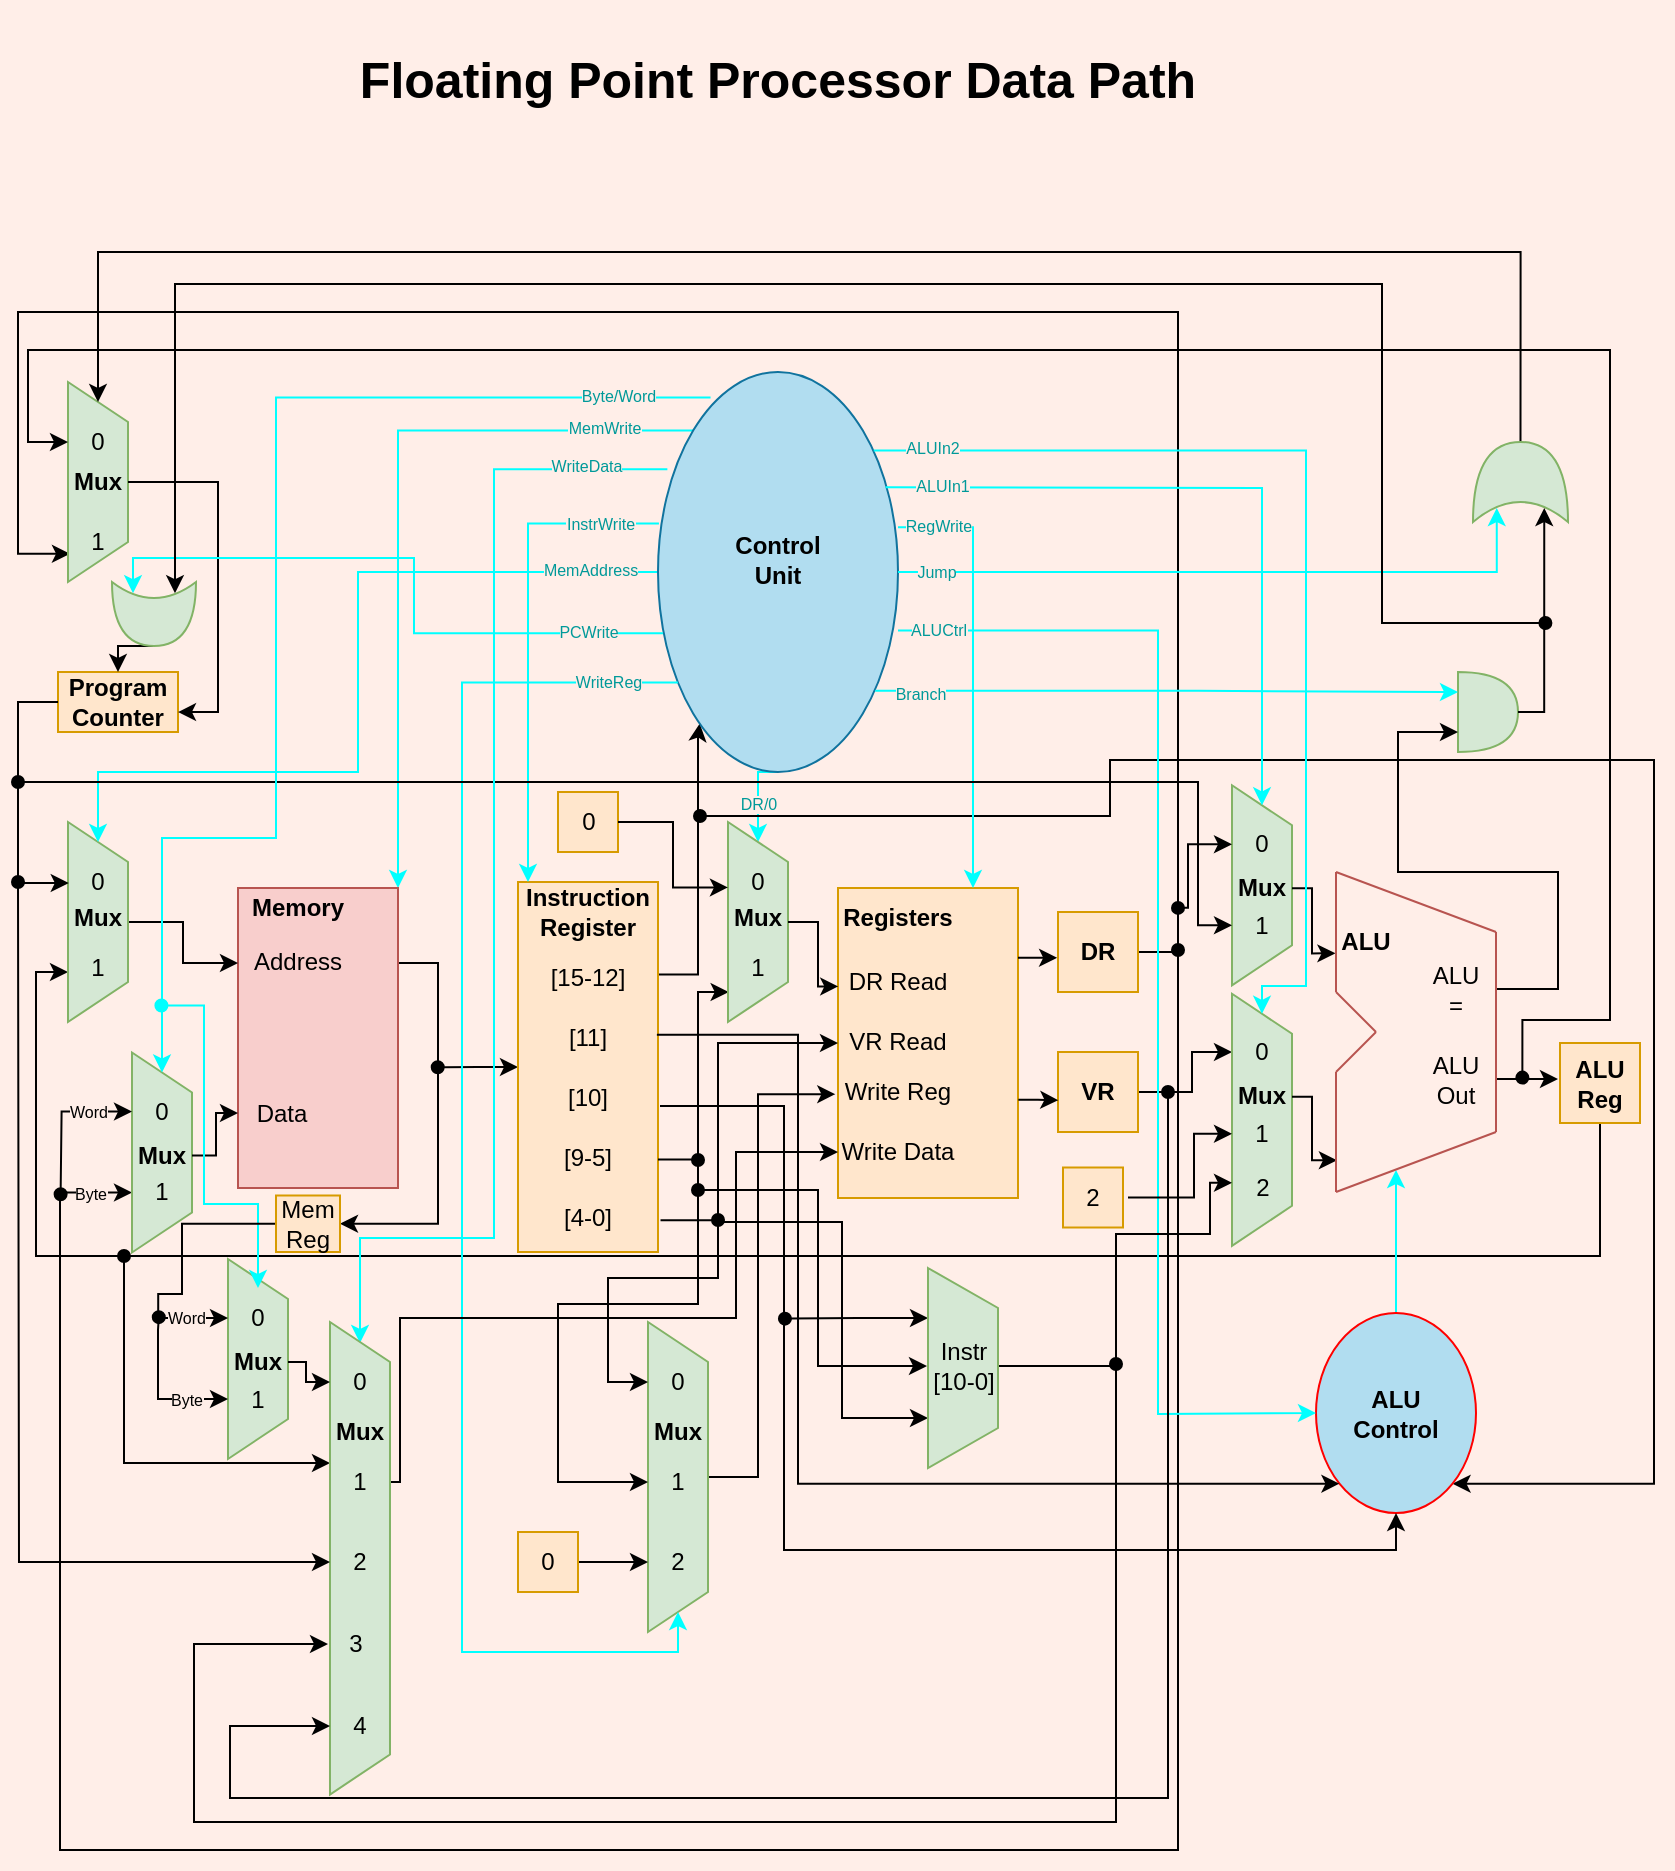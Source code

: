 <mxfile version="22.1.18" type="device">
  <diagram name="Page-1" id="n6WDErjg5EaIUYMFMRa-">
    <mxGraphModel dx="1050" dy="717" grid="0" gridSize="10" guides="1" tooltips="1" connect="1" arrows="1" fold="1" page="1" pageScale="1" pageWidth="850" pageHeight="1100" background="#FFEEE8" math="0" shadow="0">
      <root>
        <mxCell id="0" />
        <mxCell id="1" parent="0" />
        <mxCell id="vWUKw7Tt6wdVIQnbqpad-171" style="edgeStyle=orthogonalEdgeStyle;rounded=0;orthogonalLoop=1;jettySize=auto;html=1;exitX=1;exitY=0;exitDx=0;exitDy=0;entryX=0;entryY=1;entryDx=0;entryDy=0;endArrow=none;endFill=0;startArrow=classic;startFill=1;strokeColor=#00FFFF;" parent="1" source="vWUKw7Tt6wdVIQnbqpad-2" target="vWUKw7Tt6wdVIQnbqpad-64" edge="1">
          <mxGeometry relative="1" as="geometry">
            <Array as="points">
              <mxPoint x="210" y="249" />
            </Array>
          </mxGeometry>
        </mxCell>
        <mxCell id="vWUKw7Tt6wdVIQnbqpad-180" value="MemWrite" style="edgeLabel;html=1;align=center;verticalAlign=middle;resizable=0;points=[];fontSize=8;fontColor=#009999;labelBackgroundColor=#FFEEE8;" parent="vWUKw7Tt6wdVIQnbqpad-171" vertex="1" connectable="0">
          <mxGeometry x="0.761" y="2" relative="1" as="geometry">
            <mxPoint as="offset" />
          </mxGeometry>
        </mxCell>
        <mxCell id="OR0CuDu4szR0ztmpFP34-2" style="edgeStyle=orthogonalEdgeStyle;rounded=0;orthogonalLoop=1;jettySize=auto;html=1;exitX=0;exitY=0.5;exitDx=0;exitDy=0;endArrow=oval;endFill=1;startArrow=classic;startFill=1;" parent="1" source="OR0CuDu4szR0ztmpFP34-12" edge="1">
          <mxGeometry relative="1" as="geometry">
            <mxPoint x="600" y="509" as="targetPoint" />
            <Array as="points">
              <mxPoint x="41" y="630" />
              <mxPoint x="41" y="959" />
              <mxPoint x="600" y="959" />
            </Array>
          </mxGeometry>
        </mxCell>
        <mxCell id="OR0CuDu4szR0ztmpFP34-13" value="Byte" style="edgeLabel;html=1;align=center;verticalAlign=middle;resizable=0;points=[];labelBackgroundColor=#FFEEE8;fontSize=8;" parent="OR0CuDu4szR0ztmpFP34-2" vertex="1" connectable="0">
          <mxGeometry x="-0.975" y="-1" relative="1" as="geometry">
            <mxPoint x="-4" y="1" as="offset" />
          </mxGeometry>
        </mxCell>
        <mxCell id="OR0CuDu4szR0ztmpFP34-52" style="edgeStyle=orthogonalEdgeStyle;rounded=0;orthogonalLoop=1;jettySize=auto;html=1;exitX=1;exitY=0.25;exitDx=0;exitDy=0;entryX=1;entryY=0.5;entryDx=0;entryDy=0;" parent="1" source="vWUKw7Tt6wdVIQnbqpad-2" target="OR0CuDu4szR0ztmpFP34-51" edge="1">
          <mxGeometry relative="1" as="geometry">
            <Array as="points">
              <mxPoint x="230" y="516" />
              <mxPoint x="230" y="646" />
            </Array>
          </mxGeometry>
        </mxCell>
        <mxCell id="vWUKw7Tt6wdVIQnbqpad-2" value="" style="rounded=0;whiteSpace=wrap;html=1;fillColor=#f8cecc;strokeColor=#b85450;" parent="1" vertex="1">
          <mxGeometry x="130" y="478" width="80" height="150" as="geometry" />
        </mxCell>
        <mxCell id="vWUKw7Tt6wdVIQnbqpad-3" value="Memory" style="text;html=1;strokeColor=none;fillColor=none;align=center;verticalAlign=middle;whiteSpace=wrap;rounded=0;fontStyle=1" parent="1" vertex="1">
          <mxGeometry x="130" y="473" width="60" height="30" as="geometry" />
        </mxCell>
        <mxCell id="vWUKw7Tt6wdVIQnbqpad-4" value="" style="rounded=0;whiteSpace=wrap;html=1;fillColor=#ffe6cc;strokeColor=#d79b00;" parent="1" vertex="1">
          <mxGeometry x="430" y="478" width="90" height="155" as="geometry" />
        </mxCell>
        <mxCell id="vWUKw7Tt6wdVIQnbqpad-5" value="Registers" style="text;html=1;strokeColor=none;fillColor=none;align=center;verticalAlign=middle;whiteSpace=wrap;rounded=0;fontStyle=1" parent="1" vertex="1">
          <mxGeometry x="430" y="478" width="60" height="30" as="geometry" />
        </mxCell>
        <mxCell id="vWUKw7Tt6wdVIQnbqpad-86" style="edgeStyle=orthogonalEdgeStyle;rounded=0;orthogonalLoop=1;jettySize=auto;html=1;exitX=1;exitY=0.25;exitDx=0;exitDy=0;entryX=0.879;entryY=0.826;entryDx=0;entryDy=0;entryPerimeter=0;" parent="1" source="vWUKw7Tt6wdVIQnbqpad-7" target="vWUKw7Tt6wdVIQnbqpad-64" edge="1">
          <mxGeometry relative="1" as="geometry">
            <Array as="points">
              <mxPoint x="360" y="521" />
              <mxPoint x="360" y="403" />
              <mxPoint x="361" y="403" />
            </Array>
          </mxGeometry>
        </mxCell>
        <mxCell id="vWUKw7Tt6wdVIQnbqpad-164" style="edgeStyle=orthogonalEdgeStyle;rounded=0;orthogonalLoop=1;jettySize=auto;html=1;exitX=0;exitY=0.5;exitDx=0;exitDy=0;endArrow=oval;endFill=1;startArrow=classic;startFill=1;" parent="1" source="vWUKw7Tt6wdVIQnbqpad-7" edge="1">
          <mxGeometry relative="1" as="geometry">
            <mxPoint x="229.862" y="567.615" as="targetPoint" />
          </mxGeometry>
        </mxCell>
        <mxCell id="vWUKw7Tt6wdVIQnbqpad-7" value="" style="rounded=0;whiteSpace=wrap;html=1;fillColor=#ffe6cc;strokeColor=#d79b00;" parent="1" vertex="1">
          <mxGeometry x="270" y="475" width="70" height="185" as="geometry" />
        </mxCell>
        <mxCell id="vWUKw7Tt6wdVIQnbqpad-8" value="Instruction&lt;br&gt;Register" style="text;html=1;strokeColor=none;fillColor=none;align=center;verticalAlign=middle;whiteSpace=wrap;rounded=0;fontStyle=1" parent="1" vertex="1">
          <mxGeometry x="275" y="475" width="60" height="30" as="geometry" />
        </mxCell>
        <mxCell id="vWUKw7Tt6wdVIQnbqpad-9" value="" style="rounded=0;whiteSpace=wrap;html=1;" parent="1" vertex="1">
          <mxGeometry x="40" y="370" width="60" height="30" as="geometry" />
        </mxCell>
        <mxCell id="vWUKw7Tt6wdVIQnbqpad-10" value="Program&lt;br&gt;Counter" style="text;html=1;strokeColor=#d79b00;fillColor=#ffe6cc;align=center;verticalAlign=middle;whiteSpace=wrap;rounded=0;fontStyle=1" parent="1" vertex="1">
          <mxGeometry x="40" y="370" width="60" height="30" as="geometry" />
        </mxCell>
        <mxCell id="vWUKw7Tt6wdVIQnbqpad-24" value="" style="rounded=0;whiteSpace=wrap;html=1;" parent="1" vertex="1">
          <mxGeometry x="791" y="555.5" width="40" height="40" as="geometry" />
        </mxCell>
        <mxCell id="vWUKw7Tt6wdVIQnbqpad-38" style="edgeStyle=orthogonalEdgeStyle;rounded=0;orthogonalLoop=1;jettySize=auto;html=1;exitX=0.5;exitY=1;exitDx=0;exitDy=0;entryX=0.75;entryY=1;entryDx=0;entryDy=0;" parent="1" source="vWUKw7Tt6wdVIQnbqpad-25" target="vWUKw7Tt6wdVIQnbqpad-34" edge="1">
          <mxGeometry relative="1" as="geometry">
            <Array as="points">
              <mxPoint x="811" y="662" />
              <mxPoint x="29" y="662" />
              <mxPoint x="29" y="520" />
            </Array>
          </mxGeometry>
        </mxCell>
        <mxCell id="vWUKw7Tt6wdVIQnbqpad-25" value="ALU&lt;br&gt;Reg" style="text;html=1;strokeColor=#d79b00;fillColor=#ffe6cc;align=center;verticalAlign=middle;whiteSpace=wrap;rounded=0;fontStyle=1" parent="1" vertex="1">
          <mxGeometry x="791" y="555.5" width="40" height="40" as="geometry" />
        </mxCell>
        <mxCell id="vWUKw7Tt6wdVIQnbqpad-26" value="" style="rounded=0;whiteSpace=wrap;html=1;" parent="1" vertex="1">
          <mxGeometry x="540" y="490" width="40" height="40" as="geometry" />
        </mxCell>
        <mxCell id="vWUKw7Tt6wdVIQnbqpad-57" style="edgeStyle=orthogonalEdgeStyle;rounded=0;orthogonalLoop=1;jettySize=auto;html=1;exitX=1;exitY=0.5;exitDx=0;exitDy=0;entryX=0.859;entryY=0.967;entryDx=0;entryDy=0;entryPerimeter=0;" parent="1" source="vWUKw7Tt6wdVIQnbqpad-27" target="vWUKw7Tt6wdVIQnbqpad-53" edge="1">
          <mxGeometry relative="1" as="geometry">
            <mxPoint x="340" y="330" as="targetPoint" />
            <Array as="points">
              <mxPoint x="600" y="510" />
              <mxPoint x="600" y="190" />
              <mxPoint x="20" y="190" />
              <mxPoint x="20" y="311" />
            </Array>
          </mxGeometry>
        </mxCell>
        <mxCell id="vWUKw7Tt6wdVIQnbqpad-27" value="DR" style="text;html=1;strokeColor=#d79b00;fillColor=#ffe6cc;align=center;verticalAlign=middle;whiteSpace=wrap;rounded=0;fontStyle=1" parent="1" vertex="1">
          <mxGeometry x="540" y="490" width="40" height="40" as="geometry" />
        </mxCell>
        <mxCell id="vWUKw7Tt6wdVIQnbqpad-29" value="" style="rounded=0;whiteSpace=wrap;html=1;" parent="1" vertex="1">
          <mxGeometry x="540" y="560" width="40" height="40" as="geometry" />
        </mxCell>
        <mxCell id="vWUKw7Tt6wdVIQnbqpad-146" style="edgeStyle=orthogonalEdgeStyle;rounded=0;orthogonalLoop=1;jettySize=auto;html=1;exitX=1;exitY=0.5;exitDx=0;exitDy=0;entryX=0;entryY=0.5;entryDx=0;entryDy=0;" parent="1" source="vWUKw7Tt6wdVIQnbqpad-30" target="vWUKw7Tt6wdVIQnbqpad-139" edge="1">
          <mxGeometry relative="1" as="geometry">
            <Array as="points">
              <mxPoint x="607" y="580" />
              <mxPoint x="607" y="560" />
              <mxPoint x="627" y="560" />
            </Array>
          </mxGeometry>
        </mxCell>
        <mxCell id="vWUKw7Tt6wdVIQnbqpad-30" value="VR" style="text;html=1;strokeColor=#d79b00;fillColor=#ffe6cc;align=center;verticalAlign=middle;whiteSpace=wrap;rounded=0;fontStyle=1" parent="1" vertex="1">
          <mxGeometry x="540" y="560" width="40" height="40" as="geometry" />
        </mxCell>
        <mxCell id="vWUKw7Tt6wdVIQnbqpad-31" style="edgeStyle=orthogonalEdgeStyle;rounded=0;orthogonalLoop=1;jettySize=auto;html=1;exitX=0.5;exitY=1;exitDx=0;exitDy=0;" parent="1" source="vWUKw7Tt6wdVIQnbqpad-4" target="vWUKw7Tt6wdVIQnbqpad-4" edge="1">
          <mxGeometry relative="1" as="geometry" />
        </mxCell>
        <mxCell id="vWUKw7Tt6wdVIQnbqpad-35" style="edgeStyle=orthogonalEdgeStyle;rounded=0;orthogonalLoop=1;jettySize=auto;html=1;exitX=0.5;exitY=0;exitDx=0;exitDy=0;entryX=0;entryY=0.25;entryDx=0;entryDy=0;" parent="1" source="vWUKw7Tt6wdVIQnbqpad-34" target="vWUKw7Tt6wdVIQnbqpad-2" edge="1">
          <mxGeometry relative="1" as="geometry" />
        </mxCell>
        <mxCell id="vWUKw7Tt6wdVIQnbqpad-34" value="" style="shape=trapezoid;perimeter=trapezoidPerimeter;whiteSpace=wrap;html=1;fixedSize=1;rotation=90;fillColor=#d5e8d4;strokeColor=#82b366;" parent="1" vertex="1">
          <mxGeometry x="10" y="480" width="100" height="30" as="geometry" />
        </mxCell>
        <mxCell id="vWUKw7Tt6wdVIQnbqpad-36" value="Address" style="text;html=1;strokeColor=none;fillColor=none;align=center;verticalAlign=middle;whiteSpace=wrap;rounded=0;" parent="1" vertex="1">
          <mxGeometry x="130" y="500" width="60" height="30" as="geometry" />
        </mxCell>
        <mxCell id="vWUKw7Tt6wdVIQnbqpad-37" style="edgeStyle=orthogonalEdgeStyle;rounded=0;orthogonalLoop=1;jettySize=auto;html=1;exitX=0;exitY=0.5;exitDx=0;exitDy=0;entryX=0.305;entryY=0.987;entryDx=0;entryDy=0;entryPerimeter=0;" parent="1" source="vWUKw7Tt6wdVIQnbqpad-10" target="vWUKw7Tt6wdVIQnbqpad-34" edge="1">
          <mxGeometry relative="1" as="geometry" />
        </mxCell>
        <mxCell id="vWUKw7Tt6wdVIQnbqpad-39" value="Mux" style="text;html=1;strokeColor=none;fillColor=none;align=center;verticalAlign=middle;whiteSpace=wrap;rounded=0;fontStyle=1" parent="1" vertex="1">
          <mxGeometry x="30" y="478" width="60" height="30" as="geometry" />
        </mxCell>
        <mxCell id="vWUKw7Tt6wdVIQnbqpad-40" value="0" style="text;html=1;strokeColor=none;fillColor=none;align=center;verticalAlign=middle;whiteSpace=wrap;rounded=0;" parent="1" vertex="1">
          <mxGeometry x="30" y="460" width="60" height="30" as="geometry" />
        </mxCell>
        <mxCell id="vWUKw7Tt6wdVIQnbqpad-41" value="1" style="text;html=1;strokeColor=none;fillColor=none;align=center;verticalAlign=middle;whiteSpace=wrap;rounded=0;" parent="1" vertex="1">
          <mxGeometry x="30" y="503" width="60" height="30" as="geometry" />
        </mxCell>
        <mxCell id="vWUKw7Tt6wdVIQnbqpad-43" style="edgeStyle=orthogonalEdgeStyle;rounded=0;orthogonalLoop=1;jettySize=auto;html=1;exitX=1;exitY=0.5;exitDx=0;exitDy=0;" parent="1" source="vWUKw7Tt6wdVIQnbqpad-42" edge="1">
          <mxGeometry relative="1" as="geometry">
            <mxPoint x="790" y="573.5" as="targetPoint" />
          </mxGeometry>
        </mxCell>
        <mxCell id="vWUKw7Tt6wdVIQnbqpad-42" value="ALU&lt;br&gt;Out" style="text;html=1;strokeColor=none;fillColor=none;align=center;verticalAlign=middle;whiteSpace=wrap;rounded=0;" parent="1" vertex="1">
          <mxGeometry x="719" y="558.5" width="40" height="30" as="geometry" />
        </mxCell>
        <mxCell id="vWUKw7Tt6wdVIQnbqpad-44" value="ALU&lt;br&gt;=" style="text;html=1;strokeColor=none;fillColor=none;align=center;verticalAlign=middle;whiteSpace=wrap;rounded=0;" parent="1" vertex="1">
          <mxGeometry x="719" y="513.5" width="40" height="30" as="geometry" />
        </mxCell>
        <mxCell id="vWUKw7Tt6wdVIQnbqpad-45" value="" style="shape=or;whiteSpace=wrap;html=1;fillColor=#d5e8d4;strokeColor=#82b366;" parent="1" vertex="1">
          <mxGeometry x="740" y="370" width="30" height="40" as="geometry" />
        </mxCell>
        <mxCell id="vWUKw7Tt6wdVIQnbqpad-50" style="edgeStyle=orthogonalEdgeStyle;rounded=0;orthogonalLoop=1;jettySize=auto;html=1;exitX=1;exitY=0.5;exitDx=0;exitDy=0;entryX=0;entryY=0.75;entryDx=0;entryDy=0;entryPerimeter=0;" parent="1" source="vWUKw7Tt6wdVIQnbqpad-44" target="vWUKw7Tt6wdVIQnbqpad-45" edge="1">
          <mxGeometry relative="1" as="geometry">
            <Array as="points">
              <mxPoint x="790" y="528" />
              <mxPoint x="790" y="470" />
              <mxPoint x="710" y="470" />
              <mxPoint x="710" y="400" />
            </Array>
          </mxGeometry>
        </mxCell>
        <mxCell id="vWUKw7Tt6wdVIQnbqpad-53" value="" style="shape=trapezoid;perimeter=trapezoidPerimeter;whiteSpace=wrap;html=1;fixedSize=1;rotation=90;size=20;fillColor=#d5e8d4;strokeColor=#82b366;" parent="1" vertex="1">
          <mxGeometry x="10" y="260" width="100" height="30" as="geometry" />
        </mxCell>
        <mxCell id="vWUKw7Tt6wdVIQnbqpad-54" value="Mux" style="text;html=1;strokeColor=none;fillColor=none;align=center;verticalAlign=middle;whiteSpace=wrap;rounded=0;fontStyle=1" parent="1" vertex="1">
          <mxGeometry x="45" y="260" width="30" height="30" as="geometry" />
        </mxCell>
        <mxCell id="vWUKw7Tt6wdVIQnbqpad-55" style="edgeStyle=orthogonalEdgeStyle;rounded=0;orthogonalLoop=1;jettySize=auto;html=1;exitX=1;exitY=0.5;exitDx=0;exitDy=0;entryX=1;entryY=0.667;entryDx=0;entryDy=0;entryPerimeter=0;" parent="1" source="vWUKw7Tt6wdVIQnbqpad-54" target="vWUKw7Tt6wdVIQnbqpad-10" edge="1">
          <mxGeometry relative="1" as="geometry" />
        </mxCell>
        <mxCell id="OR0CuDu4szR0ztmpFP34-31" style="edgeStyle=orthogonalEdgeStyle;rounded=0;orthogonalLoop=1;jettySize=auto;html=1;exitX=0;exitY=0.5;exitDx=0;exitDy=0;endArrow=oval;endFill=1;startArrow=classic;startFill=1;" parent="1" source="vWUKw7Tt6wdVIQnbqpad-58" edge="1">
          <mxGeometry relative="1" as="geometry">
            <mxPoint x="772.19" y="572.81" as="targetPoint" />
            <Array as="points">
              <mxPoint x="25" y="255" />
              <mxPoint x="25" y="209" />
              <mxPoint x="816" y="209" />
              <mxPoint x="816" y="544" />
              <mxPoint x="772" y="544" />
            </Array>
          </mxGeometry>
        </mxCell>
        <mxCell id="vWUKw7Tt6wdVIQnbqpad-58" value="0" style="text;html=1;strokeColor=none;fillColor=none;align=center;verticalAlign=middle;whiteSpace=wrap;rounded=0;" parent="1" vertex="1">
          <mxGeometry x="45" y="240" width="30" height="30" as="geometry" />
        </mxCell>
        <mxCell id="vWUKw7Tt6wdVIQnbqpad-59" value="1" style="text;html=1;strokeColor=none;fillColor=none;align=center;verticalAlign=middle;whiteSpace=wrap;rounded=0;" parent="1" vertex="1">
          <mxGeometry x="30" y="290" width="60" height="30" as="geometry" />
        </mxCell>
        <mxCell id="vWUKw7Tt6wdVIQnbqpad-62" style="edgeStyle=orthogonalEdgeStyle;rounded=0;orthogonalLoop=1;jettySize=auto;html=1;exitX=1;exitY=0.5;exitDx=0;exitDy=0;exitPerimeter=0;entryX=0;entryY=0.5;entryDx=0;entryDy=0;" parent="1" source="vWUKw7Tt6wdVIQnbqpad-60" target="vWUKw7Tt6wdVIQnbqpad-53" edge="1">
          <mxGeometry relative="1" as="geometry">
            <Array as="points">
              <mxPoint x="771" y="160" />
              <mxPoint x="60" y="160" />
            </Array>
          </mxGeometry>
        </mxCell>
        <mxCell id="vWUKw7Tt6wdVIQnbqpad-60" value="" style="shape=xor;whiteSpace=wrap;html=1;rotation=-90;fillColor=#d5e8d4;strokeColor=#82b366;" parent="1" vertex="1">
          <mxGeometry x="751.25" y="251.25" width="40" height="47.5" as="geometry" />
        </mxCell>
        <mxCell id="vWUKw7Tt6wdVIQnbqpad-61" style="edgeStyle=orthogonalEdgeStyle;rounded=0;orthogonalLoop=1;jettySize=auto;html=1;exitX=1;exitY=0.5;exitDx=0;exitDy=0;exitPerimeter=0;entryX=0.175;entryY=0.75;entryDx=0;entryDy=0;entryPerimeter=0;" parent="1" source="vWUKw7Tt6wdVIQnbqpad-45" target="vWUKw7Tt6wdVIQnbqpad-60" edge="1">
          <mxGeometry relative="1" as="geometry">
            <Array as="points">
              <mxPoint x="783" y="390" />
            </Array>
          </mxGeometry>
        </mxCell>
        <mxCell id="vWUKw7Tt6wdVIQnbqpad-121" style="edgeStyle=orthogonalEdgeStyle;rounded=0;orthogonalLoop=1;jettySize=auto;html=1;exitX=1;exitY=0.5;exitDx=0;exitDy=0;entryX=0;entryY=0.5;entryDx=0;entryDy=0;strokeColor=#00FFFF;" parent="1" source="vWUKw7Tt6wdVIQnbqpad-64" target="vWUKw7Tt6wdVIQnbqpad-111" edge="1">
          <mxGeometry relative="1" as="geometry" />
        </mxCell>
        <mxCell id="vWUKw7Tt6wdVIQnbqpad-173" value="DR/0" style="edgeLabel;html=1;align=center;verticalAlign=middle;resizable=0;points=[];fontSize=8;fontColor=#009999;labelBackgroundColor=#FFEEE8;" parent="vWUKw7Tt6wdVIQnbqpad-121" vertex="1" connectable="0">
          <mxGeometry x="-0.045" y="-1" relative="1" as="geometry">
            <mxPoint x="1" y="4" as="offset" />
          </mxGeometry>
        </mxCell>
        <mxCell id="vWUKw7Tt6wdVIQnbqpad-122" style="edgeStyle=orthogonalEdgeStyle;rounded=0;orthogonalLoop=1;jettySize=auto;html=1;exitX=0.5;exitY=1;exitDx=0;exitDy=0;entryX=0;entryY=0.5;entryDx=0;entryDy=0;strokeColor=#00FFFF;" parent="1" source="vWUKw7Tt6wdVIQnbqpad-64" target="vWUKw7Tt6wdVIQnbqpad-34" edge="1">
          <mxGeometry relative="1" as="geometry">
            <Array as="points">
              <mxPoint x="190" y="320" />
              <mxPoint x="190" y="420" />
              <mxPoint x="60" y="420" />
            </Array>
          </mxGeometry>
        </mxCell>
        <mxCell id="vWUKw7Tt6wdVIQnbqpad-183" value="MemAddress" style="edgeLabel;html=1;align=center;verticalAlign=middle;resizable=0;points=[];fontSize=8;fontColor=#009999;labelBackgroundColor=#FFEEE8;" parent="vWUKw7Tt6wdVIQnbqpad-122" vertex="1" connectable="0">
          <mxGeometry x="-0.835" y="-1" relative="1" as="geometry">
            <mxPoint as="offset" />
          </mxGeometry>
        </mxCell>
        <mxCell id="vWUKw7Tt6wdVIQnbqpad-64" value="" style="ellipse;whiteSpace=wrap;html=1;rotation=90;fillColor=#b1ddf0;strokeColor=#10739e;" parent="1" vertex="1">
          <mxGeometry x="300" y="260" width="200" height="120" as="geometry" />
        </mxCell>
        <mxCell id="vWUKw7Tt6wdVIQnbqpad-66" style="edgeStyle=orthogonalEdgeStyle;rounded=0;orthogonalLoop=1;jettySize=auto;html=1;exitX=0.797;exitY=0.095;exitDx=0;exitDy=0;entryX=0;entryY=0.25;entryDx=0;entryDy=0;entryPerimeter=0;fontColor=#64e6ff;labelBackgroundColor=#99FFFF;strokeColor=#00FFFF;exitPerimeter=0;" parent="1" source="vWUKw7Tt6wdVIQnbqpad-64" target="vWUKw7Tt6wdVIQnbqpad-45" edge="1">
          <mxGeometry relative="1" as="geometry">
            <Array as="points">
              <mxPoint x="610" y="379" />
            </Array>
          </mxGeometry>
        </mxCell>
        <mxCell id="vWUKw7Tt6wdVIQnbqpad-174" value="Branch" style="edgeLabel;html=1;align=center;verticalAlign=middle;resizable=0;points=[];fontSize=8;fontColor=#009999;labelBackgroundColor=#FFEEE8;" parent="vWUKw7Tt6wdVIQnbqpad-66" vertex="1" connectable="0">
          <mxGeometry x="-0.897" y="-1" relative="1" as="geometry">
            <mxPoint x="7" as="offset" />
          </mxGeometry>
        </mxCell>
        <mxCell id="vWUKw7Tt6wdVIQnbqpad-67" style="edgeStyle=orthogonalEdgeStyle;rounded=0;orthogonalLoop=1;jettySize=auto;html=1;exitX=0.5;exitY=0;exitDx=0;exitDy=0;entryX=0.175;entryY=0.25;entryDx=0;entryDy=0;entryPerimeter=0;strokeColor=#00FFFF;" parent="1" source="vWUKw7Tt6wdVIQnbqpad-64" target="vWUKw7Tt6wdVIQnbqpad-60" edge="1">
          <mxGeometry relative="1" as="geometry">
            <Array as="points">
              <mxPoint x="759" y="320" />
            </Array>
          </mxGeometry>
        </mxCell>
        <mxCell id="vWUKw7Tt6wdVIQnbqpad-175" value="Jump" style="edgeLabel;html=1;align=center;verticalAlign=middle;resizable=0;points=[];fontSize=8;fontColor=#009999;labelBackgroundColor=#FFEEE8;" parent="vWUKw7Tt6wdVIQnbqpad-67" vertex="1" connectable="0">
          <mxGeometry x="-0.924" y="-2" relative="1" as="geometry">
            <mxPoint x="6" y="-2" as="offset" />
          </mxGeometry>
        </mxCell>
        <mxCell id="vWUKw7Tt6wdVIQnbqpad-70" value="Control&lt;br&gt;Unit" style="text;html=1;strokeColor=none;fillColor=none;align=center;verticalAlign=middle;whiteSpace=wrap;rounded=0;fontStyle=1" parent="1" vertex="1">
          <mxGeometry x="370" y="298.75" width="60" height="30" as="geometry" />
        </mxCell>
        <mxCell id="vWUKw7Tt6wdVIQnbqpad-71" style="edgeStyle=orthogonalEdgeStyle;rounded=0;orthogonalLoop=1;jettySize=auto;html=1;entryX=0.653;entryY=0.979;entryDx=0;entryDy=0;entryPerimeter=0;endArrow=none;endFill=0;startArrow=classic;startFill=1;strokeColor=#00FFFF;exitX=0.175;exitY=0.75;exitDx=0;exitDy=0;exitPerimeter=0;" parent="1" source="OR0CuDu4szR0ztmpFP34-46" target="vWUKw7Tt6wdVIQnbqpad-64" edge="1">
          <mxGeometry relative="1" as="geometry">
            <mxPoint x="94" y="325" as="sourcePoint" />
            <Array as="points">
              <mxPoint x="78" y="313" />
              <mxPoint x="218" y="313" />
              <mxPoint x="218" y="351" />
            </Array>
          </mxGeometry>
        </mxCell>
        <mxCell id="vWUKw7Tt6wdVIQnbqpad-184" value="PCWrite" style="edgeLabel;html=1;align=center;verticalAlign=middle;resizable=0;points=[];fontSize=8;fontColor=#009999;labelBackgroundColor=#FFEEE8;" parent="vWUKw7Tt6wdVIQnbqpad-71" vertex="1" connectable="0">
          <mxGeometry x="0.76" y="1" relative="1" as="geometry">
            <mxPoint as="offset" />
          </mxGeometry>
        </mxCell>
        <mxCell id="vWUKw7Tt6wdVIQnbqpad-73" style="edgeStyle=orthogonalEdgeStyle;rounded=0;orthogonalLoop=1;jettySize=auto;html=1;exitX=1;exitY=0.225;exitDx=0;exitDy=0;entryX=-0.011;entryY=0.573;entryDx=0;entryDy=0;entryPerimeter=0;exitPerimeter=0;" parent="1" source="vWUKw7Tt6wdVIQnbqpad-4" target="vWUKw7Tt6wdVIQnbqpad-27" edge="1">
          <mxGeometry relative="1" as="geometry" />
        </mxCell>
        <mxCell id="vWUKw7Tt6wdVIQnbqpad-74" style="edgeStyle=orthogonalEdgeStyle;rounded=0;orthogonalLoop=1;jettySize=auto;html=1;exitX=1.002;exitY=0.683;exitDx=0;exitDy=0;entryX=0.004;entryY=0.602;entryDx=0;entryDy=0;entryPerimeter=0;exitPerimeter=0;" parent="1" source="vWUKw7Tt6wdVIQnbqpad-4" target="vWUKw7Tt6wdVIQnbqpad-30" edge="1">
          <mxGeometry relative="1" as="geometry">
            <Array as="points">
              <mxPoint x="530" y="584" />
            </Array>
          </mxGeometry>
        </mxCell>
        <mxCell id="vWUKw7Tt6wdVIQnbqpad-78" style="edgeStyle=orthogonalEdgeStyle;rounded=0;orthogonalLoop=1;jettySize=auto;html=1;exitX=0;exitY=0.5;exitDx=0;exitDy=0;fontColor=#00FFFF;strokeColor=#00FFFF;" parent="1" source="vWUKw7Tt6wdVIQnbqpad-76" edge="1">
          <mxGeometry relative="1" as="geometry">
            <mxPoint x="709" y="619" as="targetPoint" />
            <Array as="points">
              <mxPoint x="709" y="636" />
              <mxPoint x="709" y="636" />
            </Array>
          </mxGeometry>
        </mxCell>
        <mxCell id="OR0CuDu4szR0ztmpFP34-45" style="edgeStyle=orthogonalEdgeStyle;rounded=0;orthogonalLoop=1;jettySize=auto;html=1;exitX=1;exitY=0;exitDx=0;exitDy=0;endArrow=oval;endFill=1;startArrow=classic;startFill=1;" parent="1" source="vWUKw7Tt6wdVIQnbqpad-76" edge="1">
          <mxGeometry relative="1" as="geometry">
            <mxPoint x="361" y="442" as="targetPoint" />
            <Array as="points">
              <mxPoint x="838" y="776" />
              <mxPoint x="838" y="414" />
              <mxPoint x="566" y="414" />
              <mxPoint x="566" y="442" />
            </Array>
          </mxGeometry>
        </mxCell>
        <mxCell id="vWUKw7Tt6wdVIQnbqpad-76" value="" style="ellipse;whiteSpace=wrap;html=1;rotation=90;fillColor=#b1ddf0;strokeColor=#FF0000;" parent="1" vertex="1">
          <mxGeometry x="659" y="700.5" width="100" height="80" as="geometry" />
        </mxCell>
        <mxCell id="vWUKw7Tt6wdVIQnbqpad-77" value="ALU&lt;br&gt;Control" style="text;html=1;strokeColor=none;fillColor=none;align=center;verticalAlign=middle;whiteSpace=wrap;rounded=0;fontStyle=1" parent="1" vertex="1">
          <mxGeometry x="679" y="725.5" width="60" height="30" as="geometry" />
        </mxCell>
        <mxCell id="vWUKw7Tt6wdVIQnbqpad-79" style="edgeStyle=orthogonalEdgeStyle;rounded=0;orthogonalLoop=1;jettySize=auto;html=1;exitX=0.5;exitY=1;exitDx=0;exitDy=0;entryX=0.646;entryY=0;entryDx=0;entryDy=0;entryPerimeter=0;endArrow=none;endFill=0;strokeColor=#00FFFF;startArrow=classic;startFill=1;" parent="1" source="vWUKw7Tt6wdVIQnbqpad-76" target="vWUKw7Tt6wdVIQnbqpad-64" edge="1">
          <mxGeometry relative="1" as="geometry">
            <Array as="points">
              <mxPoint x="667" y="741" />
              <mxPoint x="590" y="741" />
              <mxPoint x="590" y="349" />
            </Array>
          </mxGeometry>
        </mxCell>
        <mxCell id="vWUKw7Tt6wdVIQnbqpad-176" value="ALUCtrl" style="edgeLabel;html=1;align=center;verticalAlign=middle;resizable=0;points=[];fontSize=8;fontColor=#009999;labelBackgroundColor=#FFEEE8;" parent="vWUKw7Tt6wdVIQnbqpad-79" vertex="1" connectable="0">
          <mxGeometry x="0.952" relative="1" as="geometry">
            <mxPoint x="5" as="offset" />
          </mxGeometry>
        </mxCell>
        <mxCell id="vWUKw7Tt6wdVIQnbqpad-80" value="[15-12]" style="text;html=1;strokeColor=none;fillColor=none;align=center;verticalAlign=middle;whiteSpace=wrap;rounded=0;" parent="1" vertex="1">
          <mxGeometry x="280" y="508" width="50" height="30" as="geometry" />
        </mxCell>
        <mxCell id="vWUKw7Tt6wdVIQnbqpad-81" value="[11]" style="text;html=1;strokeColor=none;fillColor=none;align=center;verticalAlign=middle;whiteSpace=wrap;rounded=0;" parent="1" vertex="1">
          <mxGeometry x="280" y="538" width="50" height="30" as="geometry" />
        </mxCell>
        <mxCell id="vWUKw7Tt6wdVIQnbqpad-82" value="[10]" style="text;html=1;strokeColor=none;fillColor=none;align=center;verticalAlign=middle;whiteSpace=wrap;rounded=0;" parent="1" vertex="1">
          <mxGeometry x="280" y="568" width="50" height="30" as="geometry" />
        </mxCell>
        <mxCell id="vWUKw7Tt6wdVIQnbqpad-83" value="[9-5]" style="text;html=1;strokeColor=none;fillColor=none;align=center;verticalAlign=middle;whiteSpace=wrap;rounded=0;" parent="1" vertex="1">
          <mxGeometry x="280" y="597.5" width="50" height="30" as="geometry" />
        </mxCell>
        <mxCell id="vWUKw7Tt6wdVIQnbqpad-85" value="[4-0]" style="text;html=1;strokeColor=none;fillColor=none;align=center;verticalAlign=middle;whiteSpace=wrap;rounded=0;" parent="1" vertex="1">
          <mxGeometry x="280" y="627.5" width="50" height="30" as="geometry" />
        </mxCell>
        <mxCell id="vWUKw7Tt6wdVIQnbqpad-87" style="edgeStyle=orthogonalEdgeStyle;rounded=0;orthogonalLoop=1;jettySize=auto;html=1;exitX=1;exitY=0.75;exitDx=0;exitDy=0;entryX=0.85;entryY=0.989;entryDx=0;entryDy=0;entryPerimeter=0;" parent="1" source="vWUKw7Tt6wdVIQnbqpad-7" target="vWUKw7Tt6wdVIQnbqpad-111" edge="1">
          <mxGeometry relative="1" as="geometry">
            <Array as="points">
              <mxPoint x="360" y="614" />
              <mxPoint x="360" y="530" />
            </Array>
          </mxGeometry>
        </mxCell>
        <mxCell id="vWUKw7Tt6wdVIQnbqpad-88" style="edgeStyle=orthogonalEdgeStyle;rounded=0;orthogonalLoop=1;jettySize=auto;html=1;exitX=0;exitY=0.5;exitDx=0;exitDy=0;entryX=1.018;entryY=0.914;entryDx=0;entryDy=0;entryPerimeter=0;endArrow=none;endFill=0;startArrow=classic;startFill=1;" parent="1" source="vWUKw7Tt6wdVIQnbqpad-4" target="vWUKw7Tt6wdVIQnbqpad-7" edge="1">
          <mxGeometry relative="1" as="geometry">
            <Array as="points">
              <mxPoint x="370" y="555" />
              <mxPoint x="370" y="644" />
            </Array>
          </mxGeometry>
        </mxCell>
        <mxCell id="vWUKw7Tt6wdVIQnbqpad-90" style="edgeStyle=orthogonalEdgeStyle;rounded=0;orthogonalLoop=1;jettySize=auto;html=1;exitX=0.5;exitY=0;exitDx=0;exitDy=0;entryX=-0.015;entryY=0.665;entryDx=0;entryDy=0;entryPerimeter=0;" parent="1" source="vWUKw7Tt6wdVIQnbqpad-89" target="vWUKw7Tt6wdVIQnbqpad-4" edge="1">
          <mxGeometry relative="1" as="geometry">
            <Array as="points">
              <mxPoint x="390" y="773" />
              <mxPoint x="390" y="581" />
            </Array>
          </mxGeometry>
        </mxCell>
        <mxCell id="vWUKw7Tt6wdVIQnbqpad-89" value="" style="shape=trapezoid;perimeter=trapezoidPerimeter;whiteSpace=wrap;html=1;fixedSize=1;rotation=90;fillColor=#d5e8d4;strokeColor=#82b366;" parent="1" vertex="1">
          <mxGeometry x="272.5" y="757.5" width="155" height="30" as="geometry" />
        </mxCell>
        <mxCell id="vWUKw7Tt6wdVIQnbqpad-92" value="Mux" style="text;html=1;strokeColor=none;fillColor=none;align=center;verticalAlign=middle;whiteSpace=wrap;rounded=0;fontStyle=1" parent="1" vertex="1">
          <mxGeometry x="335" y="735" width="30" height="30" as="geometry" />
        </mxCell>
        <mxCell id="vWUKw7Tt6wdVIQnbqpad-100" style="edgeStyle=orthogonalEdgeStyle;rounded=0;orthogonalLoop=1;jettySize=auto;html=1;exitX=0;exitY=0.5;exitDx=0;exitDy=0;endArrow=oval;endFill=1;startArrow=classic;startFill=1;" parent="1" source="vWUKw7Tt6wdVIQnbqpad-93" edge="1">
          <mxGeometry relative="1" as="geometry">
            <mxPoint x="370" y="644" as="targetPoint" />
            <Array as="points">
              <mxPoint x="315" y="725" />
              <mxPoint x="315" y="673" />
              <mxPoint x="370" y="673" />
            </Array>
          </mxGeometry>
        </mxCell>
        <mxCell id="vWUKw7Tt6wdVIQnbqpad-93" value="0" style="text;html=1;strokeColor=none;fillColor=none;align=center;verticalAlign=middle;whiteSpace=wrap;rounded=0;" parent="1" vertex="1">
          <mxGeometry x="335" y="710" width="30" height="30" as="geometry" />
        </mxCell>
        <mxCell id="vWUKw7Tt6wdVIQnbqpad-101" style="edgeStyle=orthogonalEdgeStyle;rounded=0;orthogonalLoop=1;jettySize=auto;html=1;exitX=0;exitY=0.5;exitDx=0;exitDy=0;endArrow=oval;endFill=1;startArrow=classic;startFill=1;" parent="1" source="vWUKw7Tt6wdVIQnbqpad-94" edge="1">
          <mxGeometry relative="1" as="geometry">
            <mxPoint x="360" y="614" as="targetPoint" />
            <Array as="points">
              <mxPoint x="290" y="775" />
              <mxPoint x="290" y="686" />
              <mxPoint x="360" y="686" />
            </Array>
          </mxGeometry>
        </mxCell>
        <mxCell id="vWUKw7Tt6wdVIQnbqpad-94" value="1" style="text;html=1;strokeColor=none;fillColor=none;align=center;verticalAlign=middle;whiteSpace=wrap;rounded=0;" parent="1" vertex="1">
          <mxGeometry x="335" y="760" width="30" height="30" as="geometry" />
        </mxCell>
        <mxCell id="vWUKw7Tt6wdVIQnbqpad-95" value="2" style="text;html=1;strokeColor=none;fillColor=none;align=center;verticalAlign=middle;whiteSpace=wrap;rounded=0;" parent="1" vertex="1">
          <mxGeometry x="335" y="800" width="30" height="30" as="geometry" />
        </mxCell>
        <mxCell id="vWUKw7Tt6wdVIQnbqpad-96" value="DR Read" style="text;html=1;strokeColor=none;fillColor=none;align=center;verticalAlign=middle;whiteSpace=wrap;rounded=0;" parent="1" vertex="1">
          <mxGeometry x="430" y="510" width="60" height="30" as="geometry" />
        </mxCell>
        <mxCell id="vWUKw7Tt6wdVIQnbqpad-97" value="VR Read" style="text;html=1;strokeColor=none;fillColor=none;align=center;verticalAlign=middle;whiteSpace=wrap;rounded=0;" parent="1" vertex="1">
          <mxGeometry x="430" y="540" width="60" height="30" as="geometry" />
        </mxCell>
        <mxCell id="vWUKw7Tt6wdVIQnbqpad-98" value="Write Reg" style="text;html=1;strokeColor=none;fillColor=none;align=center;verticalAlign=middle;whiteSpace=wrap;rounded=0;" parent="1" vertex="1">
          <mxGeometry x="430" y="565" width="60" height="30" as="geometry" />
        </mxCell>
        <mxCell id="vWUKw7Tt6wdVIQnbqpad-99" value="Write Data" style="text;html=1;strokeColor=none;fillColor=none;align=center;verticalAlign=middle;whiteSpace=wrap;rounded=0;" parent="1" vertex="1">
          <mxGeometry x="430" y="595" width="60" height="30" as="geometry" />
        </mxCell>
        <mxCell id="vWUKw7Tt6wdVIQnbqpad-103" value="" style="rounded=0;whiteSpace=wrap;html=1;" parent="1" vertex="1">
          <mxGeometry x="270" y="800" width="30" height="30" as="geometry" />
        </mxCell>
        <mxCell id="vWUKw7Tt6wdVIQnbqpad-105" value="" style="edgeStyle=orthogonalEdgeStyle;rounded=0;orthogonalLoop=1;jettySize=auto;html=1;" parent="1" source="vWUKw7Tt6wdVIQnbqpad-104" target="vWUKw7Tt6wdVIQnbqpad-95" edge="1">
          <mxGeometry relative="1" as="geometry" />
        </mxCell>
        <mxCell id="vWUKw7Tt6wdVIQnbqpad-104" value="0" style="text;html=1;strokeColor=#d79b00;fillColor=#ffe6cc;align=center;verticalAlign=middle;whiteSpace=wrap;rounded=0;" parent="1" vertex="1">
          <mxGeometry x="270" y="800" width="30" height="30" as="geometry" />
        </mxCell>
        <mxCell id="vWUKw7Tt6wdVIQnbqpad-106" style="edgeStyle=orthogonalEdgeStyle;rounded=0;orthogonalLoop=1;jettySize=auto;html=1;exitX=1;exitY=0.5;exitDx=0;exitDy=0;entryX=0.776;entryY=0.917;entryDx=0;entryDy=0;entryPerimeter=0;startArrow=classic;startFill=1;endArrow=none;endFill=0;strokeColor=#00FFFF;" parent="1" source="vWUKw7Tt6wdVIQnbqpad-89" target="vWUKw7Tt6wdVIQnbqpad-64" edge="1">
          <mxGeometry relative="1" as="geometry">
            <Array as="points">
              <mxPoint x="350" y="860" />
              <mxPoint x="242" y="860" />
              <mxPoint x="242" y="375" />
            </Array>
          </mxGeometry>
        </mxCell>
        <mxCell id="vWUKw7Tt6wdVIQnbqpad-107" style="edgeStyle=orthogonalEdgeStyle;rounded=0;orthogonalLoop=1;jettySize=auto;html=1;exitX=1;exitY=1;exitDx=0;exitDy=0;entryX=0.992;entryY=0.413;entryDx=0;entryDy=0;entryPerimeter=0;endArrow=none;endFill=0;startArrow=classic;startFill=1;" parent="1" source="vWUKw7Tt6wdVIQnbqpad-76" target="vWUKw7Tt6wdVIQnbqpad-7" edge="1">
          <mxGeometry relative="1" as="geometry">
            <Array as="points">
              <mxPoint x="410" y="776" />
              <mxPoint x="410" y="551" />
            </Array>
          </mxGeometry>
        </mxCell>
        <mxCell id="vWUKw7Tt6wdVIQnbqpad-108" style="edgeStyle=orthogonalEdgeStyle;rounded=0;orthogonalLoop=1;jettySize=auto;html=1;exitX=1;exitY=0.5;exitDx=0;exitDy=0;entryX=1.014;entryY=0.608;entryDx=0;entryDy=0;entryPerimeter=0;endArrow=none;endFill=0;startArrow=classic;startFill=1;" parent="1" source="vWUKw7Tt6wdVIQnbqpad-76" target="vWUKw7Tt6wdVIQnbqpad-7" edge="1">
          <mxGeometry relative="1" as="geometry">
            <mxPoint x="712.14" y="800.0" as="sourcePoint" />
            <mxPoint x="343.0" y="593.465" as="targetPoint" />
            <Array as="points">
              <mxPoint x="709" y="809" />
              <mxPoint x="403" y="809" />
              <mxPoint x="403" y="587" />
              <mxPoint x="341" y="587" />
            </Array>
          </mxGeometry>
        </mxCell>
        <mxCell id="vWUKw7Tt6wdVIQnbqpad-111" value="" style="shape=trapezoid;perimeter=trapezoidPerimeter;whiteSpace=wrap;html=1;fixedSize=1;rotation=90;fillColor=#d5e8d4;strokeColor=#82b366;" parent="1" vertex="1">
          <mxGeometry x="340" y="480" width="100" height="30" as="geometry" />
        </mxCell>
        <mxCell id="vWUKw7Tt6wdVIQnbqpad-112" style="edgeStyle=orthogonalEdgeStyle;rounded=0;orthogonalLoop=1;jettySize=auto;html=1;exitX=0.5;exitY=0;exitDx=0;exitDy=0;entryX=0.002;entryY=0.573;entryDx=0;entryDy=0;entryPerimeter=0;" parent="1" source="vWUKw7Tt6wdVIQnbqpad-111" target="vWUKw7Tt6wdVIQnbqpad-96" edge="1">
          <mxGeometry relative="1" as="geometry">
            <Array as="points">
              <mxPoint x="420" y="495" />
              <mxPoint x="420" y="527" />
            </Array>
          </mxGeometry>
        </mxCell>
        <mxCell id="vWUKw7Tt6wdVIQnbqpad-113" value="" style="rounded=0;whiteSpace=wrap;html=1;fillColor=#ffe6cc;strokeColor=#d79b00;" parent="1" vertex="1">
          <mxGeometry x="290" y="430" width="30" height="30" as="geometry" />
        </mxCell>
        <mxCell id="vWUKw7Tt6wdVIQnbqpad-114" value="0" style="text;html=1;strokeColor=none;fillColor=none;align=center;verticalAlign=middle;whiteSpace=wrap;rounded=0;" parent="1" vertex="1">
          <mxGeometry x="287.5" y="430" width="35" height="30" as="geometry" />
        </mxCell>
        <mxCell id="vWUKw7Tt6wdVIQnbqpad-115" style="edgeStyle=orthogonalEdgeStyle;rounded=0;orthogonalLoop=1;jettySize=auto;html=1;exitX=1;exitY=0.5;exitDx=0;exitDy=0;entryX=0.327;entryY=1.001;entryDx=0;entryDy=0;entryPerimeter=0;" parent="1" source="vWUKw7Tt6wdVIQnbqpad-113" target="vWUKw7Tt6wdVIQnbqpad-111" edge="1">
          <mxGeometry relative="1" as="geometry" />
        </mxCell>
        <mxCell id="vWUKw7Tt6wdVIQnbqpad-116" value="0" style="text;html=1;strokeColor=none;fillColor=none;align=center;verticalAlign=middle;whiteSpace=wrap;rounded=0;" parent="1" vertex="1">
          <mxGeometry x="360" y="460" width="60" height="30" as="geometry" />
        </mxCell>
        <mxCell id="vWUKw7Tt6wdVIQnbqpad-117" value="Mux" style="text;html=1;strokeColor=none;fillColor=none;align=center;verticalAlign=middle;whiteSpace=wrap;rounded=0;fontStyle=1" parent="1" vertex="1">
          <mxGeometry x="360" y="478" width="60" height="30" as="geometry" />
        </mxCell>
        <mxCell id="vWUKw7Tt6wdVIQnbqpad-118" value="1" style="text;html=1;strokeColor=none;fillColor=none;align=center;verticalAlign=middle;whiteSpace=wrap;rounded=0;" parent="1" vertex="1">
          <mxGeometry x="360" y="503" width="60" height="30" as="geometry" />
        </mxCell>
        <mxCell id="vWUKw7Tt6wdVIQnbqpad-123" style="edgeStyle=orthogonalEdgeStyle;rounded=0;orthogonalLoop=1;jettySize=auto;html=1;exitX=0.75;exitY=0;exitDx=0;exitDy=0;entryX=0.388;entryY=0;entryDx=0;entryDy=0;entryPerimeter=0;endArrow=none;endFill=0;startArrow=classic;startFill=1;strokeColor=#00FFFF;" parent="1" source="vWUKw7Tt6wdVIQnbqpad-4" target="vWUKw7Tt6wdVIQnbqpad-64" edge="1">
          <mxGeometry relative="1" as="geometry" />
        </mxCell>
        <mxCell id="vWUKw7Tt6wdVIQnbqpad-177" value="RegWrite" style="edgeLabel;html=1;align=center;verticalAlign=middle;resizable=0;points=[];fontSize=8;fontColor=#009999;labelBackgroundColor=#FFEEE8;" parent="vWUKw7Tt6wdVIQnbqpad-123" vertex="1" connectable="0">
          <mxGeometry x="0.888" y="-1" relative="1" as="geometry">
            <mxPoint x="7" as="offset" />
          </mxGeometry>
        </mxCell>
        <mxCell id="vWUKw7Tt6wdVIQnbqpad-124" style="edgeStyle=orthogonalEdgeStyle;rounded=0;orthogonalLoop=1;jettySize=auto;html=1;exitX=0;exitY=0;exitDx=0;exitDy=0;entryX=0.379;entryY=0.996;entryDx=0;entryDy=0;entryPerimeter=0;endArrow=none;endFill=0;startArrow=classic;startFill=1;strokeColor=#00FFFF;" parent="1" source="vWUKw7Tt6wdVIQnbqpad-8" target="vWUKw7Tt6wdVIQnbqpad-64" edge="1">
          <mxGeometry relative="1" as="geometry" />
        </mxCell>
        <mxCell id="vWUKw7Tt6wdVIQnbqpad-182" value="InstrWrite" style="edgeLabel;html=1;align=center;verticalAlign=middle;resizable=0;points=[];fontColor=#009999;fontSize=8;labelBackgroundColor=#FFEEE8;" parent="vWUKw7Tt6wdVIQnbqpad-124" vertex="1" connectable="0">
          <mxGeometry x="0.754" relative="1" as="geometry">
            <mxPoint as="offset" />
          </mxGeometry>
        </mxCell>
        <mxCell id="vWUKw7Tt6wdVIQnbqpad-126" value="" style="shape=trapezoid;perimeter=trapezoidPerimeter;whiteSpace=wrap;html=1;fixedSize=1;rotation=90;fillColor=#d5e8d4;strokeColor=#82b366;" parent="1" vertex="1">
          <mxGeometry x="592" y="461.63" width="100" height="30" as="geometry" />
        </mxCell>
        <mxCell id="vWUKw7Tt6wdVIQnbqpad-127" value="Mux" style="text;html=1;strokeColor=none;fillColor=none;align=center;verticalAlign=middle;whiteSpace=wrap;rounded=0;fontStyle=1" parent="1" vertex="1">
          <mxGeometry x="627" y="463.13" width="30" height="30" as="geometry" />
        </mxCell>
        <mxCell id="vWUKw7Tt6wdVIQnbqpad-133" style="edgeStyle=orthogonalEdgeStyle;rounded=0;orthogonalLoop=1;jettySize=auto;html=1;exitX=0;exitY=0.5;exitDx=0;exitDy=0;endArrow=oval;endFill=1;startArrow=classic;startFill=1;" parent="1" source="vWUKw7Tt6wdVIQnbqpad-128" edge="1">
          <mxGeometry relative="1" as="geometry">
            <mxPoint x="600" y="487.942" as="targetPoint" />
            <Array as="points">
              <mxPoint x="605" y="456" />
              <mxPoint x="605" y="488" />
            </Array>
          </mxGeometry>
        </mxCell>
        <mxCell id="vWUKw7Tt6wdVIQnbqpad-128" value="0" style="text;html=1;strokeColor=none;fillColor=none;align=center;verticalAlign=middle;whiteSpace=wrap;rounded=0;" parent="1" vertex="1">
          <mxGeometry x="627" y="441.13" width="30" height="30" as="geometry" />
        </mxCell>
        <mxCell id="vWUKw7Tt6wdVIQnbqpad-135" style="edgeStyle=orthogonalEdgeStyle;rounded=0;orthogonalLoop=1;jettySize=auto;html=1;exitX=0;exitY=0.5;exitDx=0;exitDy=0;endArrow=oval;endFill=1;startArrow=classic;startFill=1;" parent="1" source="vWUKw7Tt6wdVIQnbqpad-129" edge="1">
          <mxGeometry relative="1" as="geometry">
            <mxPoint x="20" y="425" as="targetPoint" />
            <Array as="points">
              <mxPoint x="610" y="497" />
              <mxPoint x="610" y="425" />
            </Array>
          </mxGeometry>
        </mxCell>
        <mxCell id="vWUKw7Tt6wdVIQnbqpad-129" value="1" style="text;html=1;strokeColor=none;fillColor=none;align=center;verticalAlign=middle;whiteSpace=wrap;rounded=0;" parent="1" vertex="1">
          <mxGeometry x="627" y="481.63" width="30" height="30" as="geometry" />
        </mxCell>
        <mxCell id="vWUKw7Tt6wdVIQnbqpad-132" style="edgeStyle=orthogonalEdgeStyle;rounded=0;orthogonalLoop=1;jettySize=auto;html=1;exitX=1;exitY=0.5;exitDx=0;exitDy=0;entryX=-0.009;entryY=0.689;entryDx=0;entryDy=0;entryPerimeter=0;" parent="1" source="vWUKw7Tt6wdVIQnbqpad-127" target="vWUKw7Tt6wdVIQnbqpad-23" edge="1">
          <mxGeometry relative="1" as="geometry">
            <Array as="points">
              <mxPoint x="667" y="478" />
              <mxPoint x="667" y="511" />
            </Array>
          </mxGeometry>
        </mxCell>
        <mxCell id="vWUKw7Tt6wdVIQnbqpad-136" style="edgeStyle=orthogonalEdgeStyle;rounded=0;orthogonalLoop=1;jettySize=auto;html=1;exitX=0;exitY=0.5;exitDx=0;exitDy=0;entryX=0.288;entryY=0.052;entryDx=0;entryDy=0;entryPerimeter=0;endArrow=none;endFill=0;startArrow=classic;startFill=1;strokeColor=#00FFFF;" parent="1" source="vWUKw7Tt6wdVIQnbqpad-126" target="vWUKw7Tt6wdVIQnbqpad-64" edge="1">
          <mxGeometry relative="1" as="geometry">
            <Array as="points">
              <mxPoint x="640" y="278" />
              <mxPoint x="454" y="278" />
            </Array>
          </mxGeometry>
        </mxCell>
        <mxCell id="vWUKw7Tt6wdVIQnbqpad-178" value="ALUIn1" style="edgeLabel;html=1;align=center;verticalAlign=middle;resizable=0;points=[];fontSize=8;fontColor=#009999;labelBackgroundColor=#FFEEE8;" parent="vWUKw7Tt6wdVIQnbqpad-136" vertex="1" connectable="0">
          <mxGeometry x="0.923" y="-2" relative="1" as="geometry">
            <mxPoint x="15" y="1" as="offset" />
          </mxGeometry>
        </mxCell>
        <mxCell id="vWUKw7Tt6wdVIQnbqpad-137" value="" style="shape=trapezoid;perimeter=trapezoidPerimeter;whiteSpace=wrap;html=1;fixedSize=1;rotation=90;fillColor=#d5e8d4;strokeColor=#82b366;" parent="1" vertex="1">
          <mxGeometry x="579" y="578.88" width="126" height="30" as="geometry" />
        </mxCell>
        <mxCell id="vWUKw7Tt6wdVIQnbqpad-141" style="edgeStyle=orthogonalEdgeStyle;rounded=0;orthogonalLoop=1;jettySize=auto;html=1;exitX=1;exitY=0.5;exitDx=0;exitDy=0;" parent="1" source="vWUKw7Tt6wdVIQnbqpad-138" edge="1">
          <mxGeometry relative="1" as="geometry">
            <mxPoint x="679.468" y="614.149" as="targetPoint" />
            <Array as="points">
              <mxPoint x="667" y="582" />
              <mxPoint x="667" y="614" />
            </Array>
          </mxGeometry>
        </mxCell>
        <mxCell id="vWUKw7Tt6wdVIQnbqpad-138" value="Mux" style="text;html=1;strokeColor=none;fillColor=none;align=center;verticalAlign=middle;whiteSpace=wrap;rounded=0;fontStyle=1" parent="1" vertex="1">
          <mxGeometry x="627" y="567.38" width="30" height="30" as="geometry" />
        </mxCell>
        <mxCell id="vWUKw7Tt6wdVIQnbqpad-139" value="0" style="text;html=1;strokeColor=none;fillColor=none;align=center;verticalAlign=middle;whiteSpace=wrap;rounded=0;" parent="1" vertex="1">
          <mxGeometry x="627" y="545.38" width="30" height="30" as="geometry" />
        </mxCell>
        <mxCell id="vWUKw7Tt6wdVIQnbqpad-140" value="1" style="text;html=1;strokeColor=none;fillColor=none;align=center;verticalAlign=middle;whiteSpace=wrap;rounded=0;" parent="1" vertex="1">
          <mxGeometry x="627" y="585.88" width="30" height="30" as="geometry" />
        </mxCell>
        <mxCell id="vWUKw7Tt6wdVIQnbqpad-144" style="edgeStyle=orthogonalEdgeStyle;rounded=0;orthogonalLoop=1;jettySize=auto;html=1;exitX=0;exitY=0.5;exitDx=0;exitDy=0;entryX=0.196;entryY=0.101;entryDx=0;entryDy=0;entryPerimeter=0;strokeColor=#00FFFF;startArrow=classic;startFill=1;endArrow=none;endFill=0;" parent="1" source="vWUKw7Tt6wdVIQnbqpad-137" target="vWUKw7Tt6wdVIQnbqpad-64" edge="1">
          <mxGeometry relative="1" as="geometry">
            <Array as="points">
              <mxPoint x="642" y="527" />
              <mxPoint x="664" y="527" />
              <mxPoint x="664" y="259" />
            </Array>
          </mxGeometry>
        </mxCell>
        <mxCell id="vWUKw7Tt6wdVIQnbqpad-145" value="Floating Point Processor Data Path" style="text;html=1;strokeColor=none;fillColor=none;align=center;verticalAlign=middle;whiteSpace=wrap;rounded=0;fontStyle=1;fontSize=25;" parent="1" vertex="1">
          <mxGeometry x="113" y="34" width="574" height="77" as="geometry" />
        </mxCell>
        <mxCell id="vWUKw7Tt6wdVIQnbqpad-148" value="" style="rounded=0;whiteSpace=wrap;html=1;fillColor=#ffe6cc;strokeColor=#d79b00;" parent="1" vertex="1">
          <mxGeometry x="542.5" y="617.75" width="30" height="30" as="geometry" />
        </mxCell>
        <mxCell id="vWUKw7Tt6wdVIQnbqpad-150" style="edgeStyle=orthogonalEdgeStyle;rounded=0;orthogonalLoop=1;jettySize=auto;html=1;exitX=1;exitY=0.5;exitDx=0;exitDy=0;entryX=0;entryY=0.5;entryDx=0;entryDy=0;" parent="1" source="vWUKw7Tt6wdVIQnbqpad-149" target="vWUKw7Tt6wdVIQnbqpad-140" edge="1">
          <mxGeometry relative="1" as="geometry">
            <Array as="points">
              <mxPoint x="608" y="633" />
              <mxPoint x="608" y="601" />
            </Array>
          </mxGeometry>
        </mxCell>
        <mxCell id="vWUKw7Tt6wdVIQnbqpad-149" value="2" style="text;html=1;strokeColor=none;fillColor=none;align=center;verticalAlign=middle;whiteSpace=wrap;rounded=0;" parent="1" vertex="1">
          <mxGeometry x="540" y="617.75" width="35" height="30" as="geometry" />
        </mxCell>
        <mxCell id="vWUKw7Tt6wdVIQnbqpad-16" value="" style="endArrow=none;html=1;rounded=0;strokeColor=#b85450;fillColor=#f8cecc;" parent="1" edge="1">
          <mxGeometry width="50" height="50" relative="1" as="geometry">
            <mxPoint x="679" y="630" as="sourcePoint" />
            <mxPoint x="679" y="570" as="targetPoint" />
          </mxGeometry>
        </mxCell>
        <mxCell id="vWUKw7Tt6wdVIQnbqpad-17" value="" style="endArrow=none;html=1;rounded=0;strokeColor=#b85450;fillColor=#f8cecc;" parent="1" edge="1">
          <mxGeometry width="50" height="50" relative="1" as="geometry">
            <mxPoint x="679" y="530" as="sourcePoint" />
            <mxPoint x="679" y="470" as="targetPoint" />
          </mxGeometry>
        </mxCell>
        <mxCell id="vWUKw7Tt6wdVIQnbqpad-18" value="" style="endArrow=none;html=1;rounded=0;strokeColor=#b85450;fillColor=#f8cecc;" parent="1" edge="1">
          <mxGeometry width="50" height="50" relative="1" as="geometry">
            <mxPoint x="679" y="530" as="sourcePoint" />
            <mxPoint x="699" y="550" as="targetPoint" />
          </mxGeometry>
        </mxCell>
        <mxCell id="vWUKw7Tt6wdVIQnbqpad-19" value="" style="endArrow=none;html=1;rounded=0;strokeColor=#b85450;fillColor=#f8cecc;" parent="1" edge="1">
          <mxGeometry width="50" height="50" relative="1" as="geometry">
            <mxPoint x="679" y="570" as="sourcePoint" />
            <mxPoint x="699" y="550" as="targetPoint" />
          </mxGeometry>
        </mxCell>
        <mxCell id="vWUKw7Tt6wdVIQnbqpad-20" value="" style="endArrow=none;html=1;rounded=0;strokeColor=#b85450;fillColor=#f8cecc;" parent="1" edge="1">
          <mxGeometry width="50" height="50" relative="1" as="geometry">
            <mxPoint x="679" y="630" as="sourcePoint" />
            <mxPoint x="759" y="600" as="targetPoint" />
          </mxGeometry>
        </mxCell>
        <mxCell id="vWUKw7Tt6wdVIQnbqpad-21" value="" style="endArrow=none;html=1;rounded=0;strokeColor=#b85450;fillColor=#f8cecc;" parent="1" edge="1">
          <mxGeometry width="50" height="50" relative="1" as="geometry">
            <mxPoint x="679" y="470" as="sourcePoint" />
            <mxPoint x="759" y="500" as="targetPoint" />
          </mxGeometry>
        </mxCell>
        <mxCell id="vWUKw7Tt6wdVIQnbqpad-22" value="" style="endArrow=none;html=1;rounded=0;strokeColor=#b85450;fillColor=#f8cecc;" parent="1" edge="1">
          <mxGeometry width="50" height="50" relative="1" as="geometry">
            <mxPoint x="759" y="600" as="sourcePoint" />
            <mxPoint x="759" y="500" as="targetPoint" />
          </mxGeometry>
        </mxCell>
        <mxCell id="vWUKw7Tt6wdVIQnbqpad-23" value="ALU" style="text;html=1;strokeColor=none;fillColor=none;align=center;verticalAlign=middle;whiteSpace=wrap;rounded=0;fontStyle=1" parent="1" vertex="1">
          <mxGeometry x="679" y="490" width="30" height="30" as="geometry" />
        </mxCell>
        <mxCell id="vWUKw7Tt6wdVIQnbqpad-156" value="" style="shape=trapezoid;perimeter=trapezoidPerimeter;whiteSpace=wrap;html=1;fixedSize=1;rotation=90;fillColor=#d5e8d4;strokeColor=#82b366;" parent="1" vertex="1">
          <mxGeometry x="141" y="730.5" width="100" height="30" as="geometry" />
        </mxCell>
        <mxCell id="vWUKw7Tt6wdVIQnbqpad-160" style="edgeStyle=orthogonalEdgeStyle;rounded=0;orthogonalLoop=1;jettySize=auto;html=1;exitX=1;exitY=0.5;exitDx=0;exitDy=0;entryX=0;entryY=0.5;entryDx=0;entryDy=0;" parent="1" source="vWUKw7Tt6wdVIQnbqpad-168" target="vWUKw7Tt6wdVIQnbqpad-99" edge="1">
          <mxGeometry relative="1" as="geometry">
            <Array as="points">
              <mxPoint x="211" y="775" />
              <mxPoint x="211" y="693" />
              <mxPoint x="379" y="693" />
              <mxPoint x="379" y="610" />
            </Array>
          </mxGeometry>
        </mxCell>
        <mxCell id="vWUKw7Tt6wdVIQnbqpad-157" value="Mux" style="text;html=1;strokeColor=none;fillColor=none;align=center;verticalAlign=middle;whiteSpace=wrap;rounded=0;fontStyle=1" parent="1" vertex="1">
          <mxGeometry x="176" y="732" width="30" height="30" as="geometry" />
        </mxCell>
        <mxCell id="vWUKw7Tt6wdVIQnbqpad-158" value="0" style="text;html=1;strokeColor=none;fillColor=none;align=center;verticalAlign=middle;whiteSpace=wrap;rounded=0;" parent="1" vertex="1">
          <mxGeometry x="176" y="710" width="30" height="30" as="geometry" />
        </mxCell>
        <mxCell id="vWUKw7Tt6wdVIQnbqpad-162" style="edgeStyle=orthogonalEdgeStyle;rounded=0;orthogonalLoop=1;jettySize=auto;html=1;exitX=0;exitY=0.5;exitDx=0;exitDy=0;endArrow=oval;endFill=1;startArrow=classic;startFill=1;" parent="1" source="vWUKw7Tt6wdVIQnbqpad-159" edge="1">
          <mxGeometry relative="1" as="geometry">
            <mxPoint x="73" y="662" as="targetPoint" />
            <Array as="points">
              <mxPoint x="73" y="766" />
            </Array>
          </mxGeometry>
        </mxCell>
        <mxCell id="vWUKw7Tt6wdVIQnbqpad-159" value="1" style="text;html=1;strokeColor=none;fillColor=none;align=center;verticalAlign=middle;whiteSpace=wrap;rounded=0;" parent="1" vertex="1">
          <mxGeometry x="176" y="750.5" width="30" height="30" as="geometry" />
        </mxCell>
        <mxCell id="vWUKw7Tt6wdVIQnbqpad-163" style="edgeStyle=orthogonalEdgeStyle;rounded=0;orthogonalLoop=1;jettySize=auto;html=1;exitX=0;exitY=0.5;exitDx=0;exitDy=0;entryX=0.243;entryY=0.961;entryDx=0;entryDy=0;entryPerimeter=0;endArrow=none;endFill=0;startArrow=classic;startFill=1;strokeColor=#00FFFF;" parent="1" source="vWUKw7Tt6wdVIQnbqpad-156" target="vWUKw7Tt6wdVIQnbqpad-64" edge="1">
          <mxGeometry relative="1" as="geometry">
            <Array as="points">
              <mxPoint x="191" y="653" />
              <mxPoint x="258" y="653" />
              <mxPoint x="258" y="269" />
            </Array>
          </mxGeometry>
        </mxCell>
        <mxCell id="vWUKw7Tt6wdVIQnbqpad-181" value="&lt;font style=&quot;font-size: 8px;&quot;&gt;WriteData&lt;/font&gt;" style="edgeLabel;html=1;align=center;verticalAlign=middle;resizable=0;points=[];fontColor=#009999;fontSize=8;labelBackgroundColor=#FFEEE8;" parent="vWUKw7Tt6wdVIQnbqpad-163" vertex="1" connectable="0">
          <mxGeometry x="0.862" y="2" relative="1" as="geometry">
            <mxPoint as="offset" />
          </mxGeometry>
        </mxCell>
        <mxCell id="vWUKw7Tt6wdVIQnbqpad-165" value="" style="shape=trapezoid;perimeter=trapezoidPerimeter;whiteSpace=wrap;html=1;fixedSize=1;rotation=90;fillColor=#d5e8d4;strokeColor=#82b366;" parent="1" vertex="1">
          <mxGeometry x="72.87" y="798.13" width="236.25" height="30" as="geometry" />
        </mxCell>
        <mxCell id="vWUKw7Tt6wdVIQnbqpad-166" value="Mux" style="text;html=1;strokeColor=none;fillColor=none;align=center;verticalAlign=middle;whiteSpace=wrap;rounded=0;fontStyle=1" parent="1" vertex="1">
          <mxGeometry x="176" y="735" width="30" height="30" as="geometry" />
        </mxCell>
        <mxCell id="vWUKw7Tt6wdVIQnbqpad-167" value="0" style="text;html=1;strokeColor=none;fillColor=none;align=center;verticalAlign=middle;whiteSpace=wrap;rounded=0;" parent="1" vertex="1">
          <mxGeometry x="176" y="710" width="30" height="30" as="geometry" />
        </mxCell>
        <mxCell id="vWUKw7Tt6wdVIQnbqpad-168" value="1" style="text;html=1;strokeColor=none;fillColor=none;align=center;verticalAlign=middle;whiteSpace=wrap;rounded=0;" parent="1" vertex="1">
          <mxGeometry x="176" y="760" width="30" height="30" as="geometry" />
        </mxCell>
        <mxCell id="vWUKw7Tt6wdVIQnbqpad-170" style="edgeStyle=orthogonalEdgeStyle;rounded=0;orthogonalLoop=1;jettySize=auto;html=1;exitX=0;exitY=0.5;exitDx=0;exitDy=0;endArrow=oval;endFill=1;startArrow=classic;startFill=1;" parent="1" source="vWUKw7Tt6wdVIQnbqpad-169" edge="1">
          <mxGeometry relative="1" as="geometry">
            <mxPoint x="20" y="475" as="targetPoint" />
          </mxGeometry>
        </mxCell>
        <mxCell id="vWUKw7Tt6wdVIQnbqpad-169" value="2" style="text;html=1;strokeColor=none;fillColor=none;align=center;verticalAlign=middle;whiteSpace=wrap;rounded=0;" parent="1" vertex="1">
          <mxGeometry x="176" y="800" width="30" height="30" as="geometry" />
        </mxCell>
        <mxCell id="vWUKw7Tt6wdVIQnbqpad-179" value="ALUIn2" style="edgeLabel;html=1;align=center;verticalAlign=middle;resizable=0;points=[];fontSize=8;fontColor=#009999;labelBackgroundColor=#FFEEE8;" parent="1" vertex="1" connectable="0">
          <mxGeometry x="477" y="258" as="geometry" />
        </mxCell>
        <mxCell id="vWUKw7Tt6wdVIQnbqpad-185" value="&lt;font style=&quot;font-size: 8px;&quot;&gt;WriteReg&lt;/font&gt;" style="edgeLabel;html=1;align=center;verticalAlign=middle;resizable=0;points=[];fontColor=#009999;fontSize=8;labelBackgroundColor=#FFEEE8;" parent="1" vertex="1" connectable="0">
          <mxGeometry x="314.998" y="374.996" as="geometry" />
        </mxCell>
        <mxCell id="OR0CuDu4szR0ztmpFP34-1" value="Data" style="text;html=1;strokeColor=none;fillColor=none;align=center;verticalAlign=middle;whiteSpace=wrap;rounded=0;" parent="1" vertex="1">
          <mxGeometry x="138" y="576" width="28" height="30" as="geometry" />
        </mxCell>
        <mxCell id="OR0CuDu4szR0ztmpFP34-9" value="" style="shape=trapezoid;perimeter=trapezoidPerimeter;whiteSpace=wrap;html=1;fixedSize=1;rotation=90;fillColor=#d5e8d4;strokeColor=#82b366;" parent="1" vertex="1">
          <mxGeometry x="42" y="595.25" width="100" height="30" as="geometry" />
        </mxCell>
        <mxCell id="OR0CuDu4szR0ztmpFP34-16" style="edgeStyle=orthogonalEdgeStyle;rounded=0;orthogonalLoop=1;jettySize=auto;html=1;exitX=1;exitY=0.5;exitDx=0;exitDy=0;entryX=0;entryY=0.75;entryDx=0;entryDy=0;" parent="1" source="OR0CuDu4szR0ztmpFP34-10" target="vWUKw7Tt6wdVIQnbqpad-2" edge="1">
          <mxGeometry relative="1" as="geometry">
            <Array as="points">
              <mxPoint x="119" y="612" />
              <mxPoint x="119" y="591" />
            </Array>
          </mxGeometry>
        </mxCell>
        <mxCell id="OR0CuDu4szR0ztmpFP34-10" value="Mux" style="text;html=1;strokeColor=none;fillColor=none;align=center;verticalAlign=middle;whiteSpace=wrap;rounded=0;fontStyle=1" parent="1" vertex="1">
          <mxGeometry x="77" y="596.75" width="30" height="30" as="geometry" />
        </mxCell>
        <mxCell id="OR0CuDu4szR0ztmpFP34-14" style="edgeStyle=orthogonalEdgeStyle;rounded=0;orthogonalLoop=1;jettySize=auto;html=1;exitX=0;exitY=0.5;exitDx=0;exitDy=0;endArrow=oval;endFill=1;startArrow=classic;startFill=1;" parent="1" source="OR0CuDu4szR0ztmpFP34-11" edge="1">
          <mxGeometry relative="1" as="geometry">
            <mxPoint x="41.31" y="631.138" as="targetPoint" />
          </mxGeometry>
        </mxCell>
        <mxCell id="OR0CuDu4szR0ztmpFP34-15" value="Word" style="edgeLabel;html=1;align=center;verticalAlign=middle;resizable=0;points=[];labelBackgroundColor=#FFEEE8;fontSize=8;" parent="OR0CuDu4szR0ztmpFP34-14" vertex="1" connectable="0">
          <mxGeometry x="-0.325" y="-1" relative="1" as="geometry">
            <mxPoint x="4" y="1" as="offset" />
          </mxGeometry>
        </mxCell>
        <mxCell id="OR0CuDu4szR0ztmpFP34-11" value="0" style="text;html=1;strokeColor=none;fillColor=none;align=center;verticalAlign=middle;whiteSpace=wrap;rounded=0;" parent="1" vertex="1">
          <mxGeometry x="77" y="574.75" width="30" height="30" as="geometry" />
        </mxCell>
        <mxCell id="OR0CuDu4szR0ztmpFP34-12" value="1" style="text;html=1;strokeColor=none;fillColor=none;align=center;verticalAlign=middle;whiteSpace=wrap;rounded=0;" parent="1" vertex="1">
          <mxGeometry x="77" y="615.25" width="30" height="30" as="geometry" />
        </mxCell>
        <mxCell id="OR0CuDu4szR0ztmpFP34-17" style="edgeStyle=orthogonalEdgeStyle;rounded=0;orthogonalLoop=1;jettySize=auto;html=1;exitX=0;exitY=0.5;exitDx=0;exitDy=0;entryX=0.064;entryY=0.781;entryDx=0;entryDy=0;entryPerimeter=0;endArrow=none;endFill=0;startArrow=classic;startFill=1;strokeColor=#00FFFF;" parent="1" source="OR0CuDu4szR0ztmpFP34-9" target="vWUKw7Tt6wdVIQnbqpad-64" edge="1">
          <mxGeometry relative="1" as="geometry">
            <Array as="points">
              <mxPoint x="92" y="453" />
              <mxPoint x="149" y="453" />
              <mxPoint x="149" y="233" />
            </Array>
          </mxGeometry>
        </mxCell>
        <mxCell id="OR0CuDu4szR0ztmpFP34-18" value="Byte/Word" style="edgeLabel;html=1;align=center;verticalAlign=middle;resizable=0;points=[];labelBackgroundColor=#FFEEE8;fontColor=#009999;fontSize=8;" parent="OR0CuDu4szR0ztmpFP34-17" vertex="1" connectable="0">
          <mxGeometry x="0.81" relative="1" as="geometry">
            <mxPoint x="12" y="-1" as="offset" />
          </mxGeometry>
        </mxCell>
        <mxCell id="OR0CuDu4szR0ztmpFP34-19" value="" style="shape=trapezoid;perimeter=trapezoidPerimeter;whiteSpace=wrap;html=1;fixedSize=1;rotation=90;fillColor=#d5e8d4;strokeColor=#82b366;" parent="1" vertex="1">
          <mxGeometry x="90" y="698.5" width="100" height="30" as="geometry" />
        </mxCell>
        <mxCell id="OR0CuDu4szR0ztmpFP34-24" style="edgeStyle=orthogonalEdgeStyle;rounded=0;orthogonalLoop=1;jettySize=auto;html=1;exitX=1;exitY=0.5;exitDx=0;exitDy=0;entryX=0;entryY=0.5;entryDx=0;entryDy=0;" parent="1" source="OR0CuDu4szR0ztmpFP34-20" target="vWUKw7Tt6wdVIQnbqpad-167" edge="1">
          <mxGeometry relative="1" as="geometry">
            <Array as="points">
              <mxPoint x="164" y="715" />
              <mxPoint x="164" y="725" />
            </Array>
          </mxGeometry>
        </mxCell>
        <mxCell id="OR0CuDu4szR0ztmpFP34-20" value="Mux" style="text;html=1;strokeColor=none;fillColor=none;align=center;verticalAlign=middle;whiteSpace=wrap;rounded=0;fontStyle=1" parent="1" vertex="1">
          <mxGeometry x="125" y="700" width="30" height="30" as="geometry" />
        </mxCell>
        <mxCell id="OR0CuDu4szR0ztmpFP34-29" style="edgeStyle=orthogonalEdgeStyle;rounded=0;orthogonalLoop=1;jettySize=auto;html=1;exitX=0.5;exitY=0;exitDx=0;exitDy=0;strokeColor=#00FFFF;endArrow=oval;endFill=1;startArrow=classic;startFill=1;" parent="1" source="OR0CuDu4szR0ztmpFP34-21" edge="1">
          <mxGeometry relative="1" as="geometry">
            <mxPoint x="91.707" y="536.732" as="targetPoint" />
            <Array as="points">
              <mxPoint x="140" y="636" />
              <mxPoint x="113" y="636" />
              <mxPoint x="113" y="537" />
            </Array>
          </mxGeometry>
        </mxCell>
        <mxCell id="OR0CuDu4szR0ztmpFP34-54" style="edgeStyle=orthogonalEdgeStyle;rounded=0;orthogonalLoop=1;jettySize=auto;html=1;exitX=0;exitY=0.5;exitDx=0;exitDy=0;startArrow=classic;startFill=1;endArrow=none;endFill=0;" parent="1" source="OR0CuDu4szR0ztmpFP34-21" edge="1">
          <mxGeometry relative="1" as="geometry">
            <mxPoint x="88.051" y="693.026" as="targetPoint" />
          </mxGeometry>
        </mxCell>
        <mxCell id="OR0CuDu4szR0ztmpFP34-55" value="Word" style="edgeLabel;html=1;align=center;verticalAlign=middle;resizable=0;points=[];fontSize=8;labelBackgroundColor=#FFEEE8;" parent="OR0CuDu4szR0ztmpFP34-54" vertex="1" connectable="0">
          <mxGeometry x="0.602" y="-1" relative="1" as="geometry">
            <mxPoint x="8" y="1" as="offset" />
          </mxGeometry>
        </mxCell>
        <mxCell id="OR0CuDu4szR0ztmpFP34-21" value="0" style="text;html=1;strokeColor=none;fillColor=none;align=center;verticalAlign=middle;whiteSpace=wrap;rounded=0;" parent="1" vertex="1">
          <mxGeometry x="125" y="678" width="30" height="30" as="geometry" />
        </mxCell>
        <mxCell id="OR0CuDu4szR0ztmpFP34-25" style="edgeStyle=orthogonalEdgeStyle;rounded=0;orthogonalLoop=1;jettySize=auto;html=1;exitX=0;exitY=0.5;exitDx=0;exitDy=0;endArrow=oval;endFill=1;startArrow=classic;startFill=1;" parent="1" source="OR0CuDu4szR0ztmpFP34-22" edge="1">
          <mxGeometry relative="1" as="geometry">
            <mxPoint x="90.385" y="692.564" as="targetPoint" />
            <Array as="points">
              <mxPoint x="90" y="734" />
              <mxPoint x="90" y="699" />
              <mxPoint x="90" y="699" />
            </Array>
          </mxGeometry>
        </mxCell>
        <mxCell id="OR0CuDu4szR0ztmpFP34-27" value="Byte" style="edgeLabel;html=1;align=center;verticalAlign=middle;resizable=0;points=[];labelBackgroundColor=#FFEEE8;fontSize=8;" parent="OR0CuDu4szR0ztmpFP34-25" vertex="1" connectable="0">
          <mxGeometry x="-0.379" y="1" relative="1" as="geometry">
            <mxPoint x="2" y="-1" as="offset" />
          </mxGeometry>
        </mxCell>
        <mxCell id="OR0CuDu4szR0ztmpFP34-22" value="1" style="text;html=1;strokeColor=none;fillColor=none;align=center;verticalAlign=middle;whiteSpace=wrap;rounded=0;" parent="1" vertex="1">
          <mxGeometry x="125" y="718.5" width="30" height="30" as="geometry" />
        </mxCell>
        <mxCell id="OR0CuDu4szR0ztmpFP34-34" style="edgeStyle=orthogonalEdgeStyle;rounded=0;orthogonalLoop=1;jettySize=auto;html=1;exitX=0.25;exitY=1;exitDx=0;exitDy=0;endArrow=oval;endFill=1;startArrow=classic;startFill=1;" parent="1" source="OR0CuDu4szR0ztmpFP34-32" edge="1">
          <mxGeometry relative="1" as="geometry">
            <mxPoint x="403.467" y="693.333" as="targetPoint" />
          </mxGeometry>
        </mxCell>
        <mxCell id="OR0CuDu4szR0ztmpFP34-36" style="edgeStyle=orthogonalEdgeStyle;rounded=0;orthogonalLoop=1;jettySize=auto;html=1;exitX=0.75;exitY=1;exitDx=0;exitDy=0;endArrow=none;endFill=0;startArrow=classic;startFill=1;" parent="1" source="OR0CuDu4szR0ztmpFP34-32" edge="1">
          <mxGeometry relative="1" as="geometry">
            <mxPoint x="370" y="645" as="targetPoint" />
            <Array as="points">
              <mxPoint x="432" y="743" />
              <mxPoint x="432" y="645" />
            </Array>
          </mxGeometry>
        </mxCell>
        <mxCell id="OR0CuDu4szR0ztmpFP34-32" value="" style="shape=trapezoid;perimeter=trapezoidPerimeter;whiteSpace=wrap;html=1;fixedSize=1;rotation=90;fillColor=#d5e8d4;strokeColor=#82b366;" parent="1" vertex="1">
          <mxGeometry x="442.5" y="700.5" width="100" height="35" as="geometry" />
        </mxCell>
        <mxCell id="OR0CuDu4szR0ztmpFP34-35" style="edgeStyle=orthogonalEdgeStyle;rounded=0;orthogonalLoop=1;jettySize=auto;html=1;exitX=0;exitY=0.5;exitDx=0;exitDy=0;endArrow=oval;endFill=1;startArrow=classic;startFill=1;" parent="1" source="OR0CuDu4szR0ztmpFP34-33" edge="1">
          <mxGeometry relative="1" as="geometry">
            <mxPoint x="360" y="629" as="targetPoint" />
            <Array as="points">
              <mxPoint x="420" y="717" />
              <mxPoint x="420" y="629" />
            </Array>
          </mxGeometry>
        </mxCell>
        <mxCell id="OR0CuDu4szR0ztmpFP34-38" style="edgeStyle=orthogonalEdgeStyle;rounded=0;orthogonalLoop=1;jettySize=auto;html=1;exitX=1;exitY=0.5;exitDx=0;exitDy=0;entryX=0.75;entryY=1;entryDx=0;entryDy=0;" parent="1" source="OR0CuDu4szR0ztmpFP34-33" target="vWUKw7Tt6wdVIQnbqpad-137" edge="1">
          <mxGeometry relative="1" as="geometry">
            <Array as="points">
              <mxPoint x="569" y="717" />
              <mxPoint x="569" y="651" />
              <mxPoint x="616" y="651" />
              <mxPoint x="616" y="625" />
            </Array>
          </mxGeometry>
        </mxCell>
        <mxCell id="OR0CuDu4szR0ztmpFP34-33" value="Instr&lt;br&gt;[10-0]" style="text;html=1;strokeColor=none;fillColor=none;align=center;verticalAlign=middle;whiteSpace=wrap;rounded=0;" parent="1" vertex="1">
          <mxGeometry x="474.5" y="698.5" width="36" height="37" as="geometry" />
        </mxCell>
        <mxCell id="OR0CuDu4szR0ztmpFP34-37" value="2" style="text;html=1;strokeColor=none;fillColor=none;align=center;verticalAlign=middle;whiteSpace=wrap;rounded=0;" parent="1" vertex="1">
          <mxGeometry x="631.5" y="613" width="21" height="30" as="geometry" />
        </mxCell>
        <mxCell id="OR0CuDu4szR0ztmpFP34-41" style="edgeStyle=orthogonalEdgeStyle;rounded=0;orthogonalLoop=1;jettySize=auto;html=1;exitX=0;exitY=0.5;exitDx=0;exitDy=0;endArrow=oval;endFill=1;startArrow=classic;startFill=1;" parent="1" source="OR0CuDu4szR0ztmpFP34-39" edge="1">
          <mxGeometry relative="1" as="geometry">
            <mxPoint x="569" y="716" as="targetPoint" />
            <Array as="points">
              <mxPoint x="108" y="856" />
              <mxPoint x="108" y="945" />
              <mxPoint x="569" y="945" />
              <mxPoint x="569" y="717" />
              <mxPoint x="568" y="717" />
              <mxPoint x="568" y="716" />
            </Array>
          </mxGeometry>
        </mxCell>
        <mxCell id="OR0CuDu4szR0ztmpFP34-39" value="3" style="text;html=1;strokeColor=none;fillColor=none;align=center;verticalAlign=middle;whiteSpace=wrap;rounded=0;" parent="1" vertex="1">
          <mxGeometry x="175" y="841" width="28" height="30" as="geometry" />
        </mxCell>
        <mxCell id="OR0CuDu4szR0ztmpFP34-47" style="edgeStyle=orthogonalEdgeStyle;rounded=0;orthogonalLoop=1;jettySize=auto;html=1;exitX=1;exitY=0.5;exitDx=0;exitDy=0;exitPerimeter=0;entryX=0.5;entryY=0;entryDx=0;entryDy=0;" parent="1" source="OR0CuDu4szR0ztmpFP34-46" target="vWUKw7Tt6wdVIQnbqpad-10" edge="1">
          <mxGeometry relative="1" as="geometry" />
        </mxCell>
        <mxCell id="OR0CuDu4szR0ztmpFP34-48" style="edgeStyle=orthogonalEdgeStyle;rounded=0;orthogonalLoop=1;jettySize=auto;html=1;exitX=0.175;exitY=0.25;exitDx=0;exitDy=0;exitPerimeter=0;endArrow=oval;endFill=1;startArrow=classic;startFill=1;" parent="1" source="OR0CuDu4szR0ztmpFP34-46" edge="1">
          <mxGeometry relative="1" as="geometry">
            <mxPoint x="783.696" y="345.522" as="targetPoint" />
            <Array as="points">
              <mxPoint x="98" y="176" />
              <mxPoint x="702" y="176" />
              <mxPoint x="702" y="346" />
            </Array>
          </mxGeometry>
        </mxCell>
        <mxCell id="OR0CuDu4szR0ztmpFP34-46" value="" style="shape=xor;whiteSpace=wrap;html=1;rotation=90;fillColor=#d5e8d4;strokeColor=#82b366;" parent="1" vertex="1">
          <mxGeometry x="72" y="320" width="32" height="42" as="geometry" />
        </mxCell>
        <mxCell id="OR0CuDu4szR0ztmpFP34-50" style="edgeStyle=orthogonalEdgeStyle;rounded=0;orthogonalLoop=1;jettySize=auto;html=1;exitX=0;exitY=0.5;exitDx=0;exitDy=0;endArrow=oval;endFill=1;startArrow=classic;startFill=1;" parent="1" source="OR0CuDu4szR0ztmpFP34-49" edge="1">
          <mxGeometry relative="1" as="geometry">
            <mxPoint x="595" y="580" as="targetPoint" />
            <Array as="points">
              <mxPoint x="126" y="897" />
              <mxPoint x="126" y="933" />
              <mxPoint x="595" y="933" />
            </Array>
          </mxGeometry>
        </mxCell>
        <mxCell id="OR0CuDu4szR0ztmpFP34-49" value="4" style="text;html=1;strokeColor=none;fillColor=none;align=center;verticalAlign=middle;whiteSpace=wrap;rounded=0;" parent="1" vertex="1">
          <mxGeometry x="176" y="882" width="30" height="30" as="geometry" />
        </mxCell>
        <mxCell id="OR0CuDu4szR0ztmpFP34-53" style="edgeStyle=orthogonalEdgeStyle;rounded=0;orthogonalLoop=1;jettySize=auto;html=1;exitX=0;exitY=0.5;exitDx=0;exitDy=0;endArrow=none;endFill=0;" parent="1" source="OR0CuDu4szR0ztmpFP34-51" edge="1">
          <mxGeometry relative="1" as="geometry">
            <mxPoint x="90.103" y="695.487" as="targetPoint" />
            <Array as="points">
              <mxPoint x="102" y="646" />
              <mxPoint x="102" y="681" />
              <mxPoint x="90" y="681" />
            </Array>
          </mxGeometry>
        </mxCell>
        <mxCell id="OR0CuDu4szR0ztmpFP34-51" value="Mem&lt;br&gt;Reg" style="rounded=0;whiteSpace=wrap;html=1;fillColor=#ffe6cc;strokeColor=#d79b00;" parent="1" vertex="1">
          <mxGeometry x="149" y="631.75" width="32" height="28.25" as="geometry" />
        </mxCell>
      </root>
    </mxGraphModel>
  </diagram>
</mxfile>
